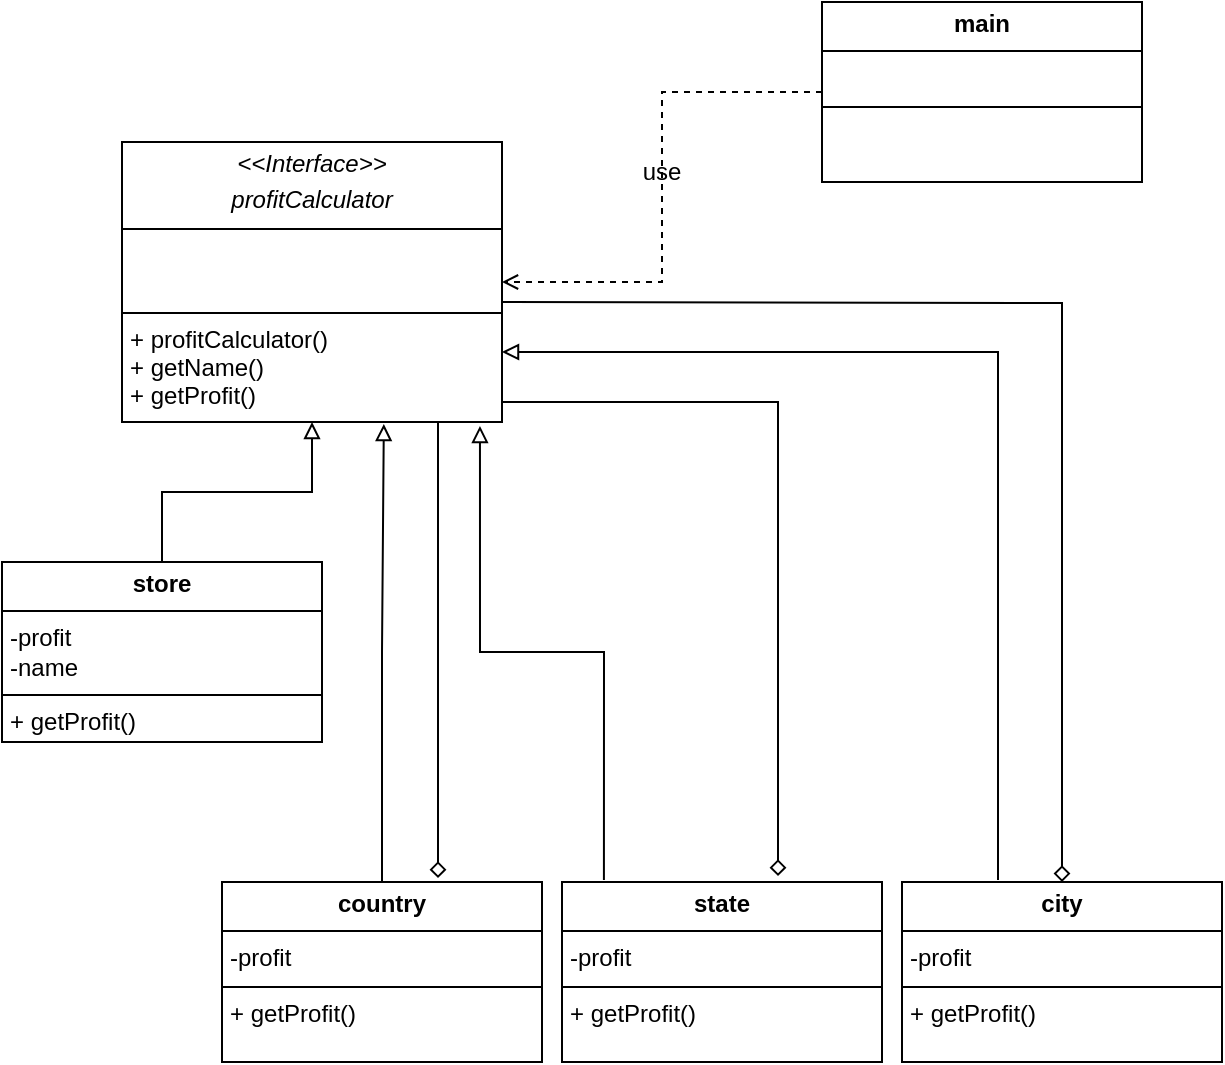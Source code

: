 <mxfile version="26.1.0">
  <diagram id="C5RBs43oDa-KdzZeNtuy" name="Page-1">
    <mxGraphModel dx="1434" dy="780" grid="1" gridSize="10" guides="1" tooltips="1" connect="1" arrows="1" fold="1" page="1" pageScale="1" pageWidth="827" pageHeight="1169" math="0" shadow="0">
      <root>
        <mxCell id="WIyWlLk6GJQsqaUBKTNV-0" />
        <mxCell id="WIyWlLk6GJQsqaUBKTNV-1" parent="WIyWlLk6GJQsqaUBKTNV-0" />
        <mxCell id="oePWRR1uUrsWqzjVNAdV-25" style="edgeStyle=orthogonalEdgeStyle;rounded=0;orthogonalLoop=1;jettySize=auto;html=1;entryX=0.5;entryY=0;entryDx=0;entryDy=0;endArrow=diamond;endFill=0;" edge="1" parent="WIyWlLk6GJQsqaUBKTNV-1" target="oePWRR1uUrsWqzjVNAdV-17">
          <mxGeometry relative="1" as="geometry">
            <mxPoint x="290" y="250" as="sourcePoint" />
            <mxPoint x="570" y="550" as="targetPoint" />
          </mxGeometry>
        </mxCell>
        <mxCell id="oePWRR1uUrsWqzjVNAdV-10" value="&lt;p style=&quot;margin:0px;margin-top:4px;text-align:center;&quot;&gt;&lt;i&gt;&amp;lt;&amp;lt;Interface&amp;gt;&amp;gt;&lt;/i&gt;&lt;br&gt;&lt;/p&gt;&lt;p style=&quot;margin:0px;margin-top:4px;text-align:center;&quot;&gt;&lt;i&gt;profitCalculator&lt;/i&gt;&lt;/p&gt;&lt;hr size=&quot;1&quot; style=&quot;border-style:solid;&quot;&gt;&lt;p style=&quot;margin:0px;margin-left:4px;&quot;&gt;&lt;br&gt;&lt;br&gt;&lt;/p&gt;&lt;hr size=&quot;1&quot; style=&quot;border-style:solid;&quot;&gt;&lt;p style=&quot;margin:0px;margin-left:4px;&quot;&gt;+ profitCalculator()&lt;br&gt;+ getName()&lt;/p&gt;&lt;p style=&quot;margin:0px;margin-left:4px;&quot;&gt;+ getProfit()&lt;/p&gt;" style="verticalAlign=top;align=left;overflow=fill;html=1;whiteSpace=wrap;" vertex="1" parent="WIyWlLk6GJQsqaUBKTNV-1">
          <mxGeometry x="100" y="170" width="190" height="140" as="geometry" />
        </mxCell>
        <mxCell id="oePWRR1uUrsWqzjVNAdV-20" style="edgeStyle=orthogonalEdgeStyle;rounded=0;orthogonalLoop=1;jettySize=auto;html=1;entryX=0.5;entryY=1;entryDx=0;entryDy=0;endArrow=block;endFill=0;" edge="1" parent="WIyWlLk6GJQsqaUBKTNV-1" source="oePWRR1uUrsWqzjVNAdV-12" target="oePWRR1uUrsWqzjVNAdV-10">
          <mxGeometry relative="1" as="geometry" />
        </mxCell>
        <mxCell id="oePWRR1uUrsWqzjVNAdV-12" value="&lt;p style=&quot;margin:0px;margin-top:4px;text-align:center;&quot;&gt;&lt;b&gt;store&lt;/b&gt;&lt;/p&gt;&lt;hr size=&quot;1&quot; style=&quot;border-style:solid;&quot;&gt;&lt;p style=&quot;margin:0px;margin-left:4px;&quot;&gt;-profit&lt;/p&gt;&lt;p style=&quot;margin:0px;margin-left:4px;&quot;&gt;-name&lt;/p&gt;&lt;hr size=&quot;1&quot; style=&quot;border-style:solid;&quot;&gt;&lt;p style=&quot;margin:0px;margin-left:4px;&quot;&gt;+ getProfit()&lt;/p&gt;" style="verticalAlign=top;align=left;overflow=fill;html=1;whiteSpace=wrap;" vertex="1" parent="WIyWlLk6GJQsqaUBKTNV-1">
          <mxGeometry x="40" y="380" width="160" height="90" as="geometry" />
        </mxCell>
        <mxCell id="oePWRR1uUrsWqzjVNAdV-13" value="&lt;p style=&quot;margin:0px;margin-top:4px;text-align:center;&quot;&gt;&lt;b&gt;country&lt;/b&gt;&lt;/p&gt;&lt;hr size=&quot;1&quot; style=&quot;border-style:solid;&quot;&gt;&lt;p style=&quot;margin:0px;margin-left:4px;&quot;&gt;-profit&lt;/p&gt;&lt;hr size=&quot;1&quot; style=&quot;border-style:solid;&quot;&gt;&lt;p style=&quot;margin:0px;margin-left:4px;&quot;&gt;+ getProfit()&lt;/p&gt;" style="verticalAlign=top;align=left;overflow=fill;html=1;whiteSpace=wrap;" vertex="1" parent="WIyWlLk6GJQsqaUBKTNV-1">
          <mxGeometry x="150" y="540" width="160" height="90" as="geometry" />
        </mxCell>
        <mxCell id="oePWRR1uUrsWqzjVNAdV-16" value="&lt;p style=&quot;margin:0px;margin-top:4px;text-align:center;&quot;&gt;&lt;b&gt;state&lt;/b&gt;&lt;/p&gt;&lt;hr size=&quot;1&quot; style=&quot;border-style:solid;&quot;&gt;&lt;p style=&quot;margin:0px;margin-left:4px;&quot;&gt;-profit&lt;/p&gt;&lt;hr size=&quot;1&quot; style=&quot;border-style:solid;&quot;&gt;&lt;p style=&quot;margin:0px;margin-left:4px;&quot;&gt;+ getProfit()&lt;/p&gt;" style="verticalAlign=top;align=left;overflow=fill;html=1;whiteSpace=wrap;" vertex="1" parent="WIyWlLk6GJQsqaUBKTNV-1">
          <mxGeometry x="320" y="540" width="160" height="90" as="geometry" />
        </mxCell>
        <mxCell id="oePWRR1uUrsWqzjVNAdV-23" style="edgeStyle=orthogonalEdgeStyle;rounded=0;orthogonalLoop=1;jettySize=auto;html=1;entryX=1;entryY=0.75;entryDx=0;entryDy=0;exitX=0.3;exitY=-0.011;exitDx=0;exitDy=0;exitPerimeter=0;endArrow=block;endFill=0;" edge="1" parent="WIyWlLk6GJQsqaUBKTNV-1" source="oePWRR1uUrsWqzjVNAdV-17" target="oePWRR1uUrsWqzjVNAdV-10">
          <mxGeometry relative="1" as="geometry" />
        </mxCell>
        <mxCell id="oePWRR1uUrsWqzjVNAdV-17" value="&lt;p style=&quot;margin:0px;margin-top:4px;text-align:center;&quot;&gt;&lt;b&gt;city&lt;/b&gt;&lt;/p&gt;&lt;hr size=&quot;1&quot; style=&quot;border-style:solid;&quot;&gt;&lt;p style=&quot;margin:0px;margin-left:4px;&quot;&gt;-profit&lt;/p&gt;&lt;hr size=&quot;1&quot; style=&quot;border-style:solid;&quot;&gt;&lt;p style=&quot;margin:0px;margin-left:4px;&quot;&gt;+ getProfit()&lt;/p&gt;" style="verticalAlign=top;align=left;overflow=fill;html=1;whiteSpace=wrap;" vertex="1" parent="WIyWlLk6GJQsqaUBKTNV-1">
          <mxGeometry x="490" y="540" width="160" height="90" as="geometry" />
        </mxCell>
        <mxCell id="oePWRR1uUrsWqzjVNAdV-19" style="edgeStyle=orthogonalEdgeStyle;rounded=0;orthogonalLoop=1;jettySize=auto;html=1;entryX=1;entryY=0.5;entryDx=0;entryDy=0;endArrow=open;endFill=0;dashed=1;" edge="1" parent="WIyWlLk6GJQsqaUBKTNV-1" source="oePWRR1uUrsWqzjVNAdV-18" target="oePWRR1uUrsWqzjVNAdV-10">
          <mxGeometry relative="1" as="geometry" />
        </mxCell>
        <mxCell id="oePWRR1uUrsWqzjVNAdV-18" value="&lt;p style=&quot;margin:0px;margin-top:4px;text-align:center;&quot;&gt;&lt;b&gt;main&lt;/b&gt;&lt;/p&gt;&lt;hr size=&quot;1&quot; style=&quot;border-style:solid;&quot;&gt;&lt;p style=&quot;margin:0px;margin-left:4px;&quot;&gt;&lt;br&gt;&lt;/p&gt;&lt;hr size=&quot;1&quot; style=&quot;border-style:solid;&quot;&gt;&lt;p style=&quot;margin:0px;margin-left:4px;&quot;&gt;&lt;br&gt;&lt;/p&gt;" style="verticalAlign=top;align=left;overflow=fill;html=1;whiteSpace=wrap;" vertex="1" parent="WIyWlLk6GJQsqaUBKTNV-1">
          <mxGeometry x="450" y="100" width="160" height="90" as="geometry" />
        </mxCell>
        <mxCell id="oePWRR1uUrsWqzjVNAdV-21" style="edgeStyle=orthogonalEdgeStyle;rounded=0;orthogonalLoop=1;jettySize=auto;html=1;entryX=0.689;entryY=1.007;entryDx=0;entryDy=0;entryPerimeter=0;endArrow=block;endFill=0;" edge="1" parent="WIyWlLk6GJQsqaUBKTNV-1" source="oePWRR1uUrsWqzjVNAdV-13" target="oePWRR1uUrsWqzjVNAdV-10">
          <mxGeometry relative="1" as="geometry" />
        </mxCell>
        <mxCell id="oePWRR1uUrsWqzjVNAdV-22" style="edgeStyle=orthogonalEdgeStyle;rounded=0;orthogonalLoop=1;jettySize=auto;html=1;entryX=0.942;entryY=1.014;entryDx=0;entryDy=0;entryPerimeter=0;endArrow=block;endFill=0;exitX=0.131;exitY=-0.011;exitDx=0;exitDy=0;exitPerimeter=0;" edge="1" parent="WIyWlLk6GJQsqaUBKTNV-1" source="oePWRR1uUrsWqzjVNAdV-16" target="oePWRR1uUrsWqzjVNAdV-10">
          <mxGeometry relative="1" as="geometry" />
        </mxCell>
        <mxCell id="oePWRR1uUrsWqzjVNAdV-26" style="edgeStyle=orthogonalEdgeStyle;rounded=0;orthogonalLoop=1;jettySize=auto;html=1;entryX=0.675;entryY=-0.033;entryDx=0;entryDy=0;entryPerimeter=0;endArrow=diamond;endFill=0;" edge="1" parent="WIyWlLk6GJQsqaUBKTNV-1" source="oePWRR1uUrsWqzjVNAdV-10" target="oePWRR1uUrsWqzjVNAdV-16">
          <mxGeometry relative="1" as="geometry">
            <Array as="points">
              <mxPoint x="428" y="300" />
            </Array>
          </mxGeometry>
        </mxCell>
        <mxCell id="oePWRR1uUrsWqzjVNAdV-27" style="edgeStyle=orthogonalEdgeStyle;rounded=0;orthogonalLoop=1;jettySize=auto;html=1;entryX=0.675;entryY=-0.022;entryDx=0;entryDy=0;entryPerimeter=0;endArrow=diamond;endFill=0;" edge="1" parent="WIyWlLk6GJQsqaUBKTNV-1" source="oePWRR1uUrsWqzjVNAdV-10" target="oePWRR1uUrsWqzjVNAdV-13">
          <mxGeometry relative="1" as="geometry">
            <Array as="points">
              <mxPoint x="258" y="360" />
              <mxPoint x="258" y="360" />
            </Array>
          </mxGeometry>
        </mxCell>
        <mxCell id="oePWRR1uUrsWqzjVNAdV-28" value="use" style="text;html=1;align=center;verticalAlign=middle;whiteSpace=wrap;rounded=0;" vertex="1" parent="WIyWlLk6GJQsqaUBKTNV-1">
          <mxGeometry x="340" y="170" width="60" height="30" as="geometry" />
        </mxCell>
      </root>
    </mxGraphModel>
  </diagram>
</mxfile>
